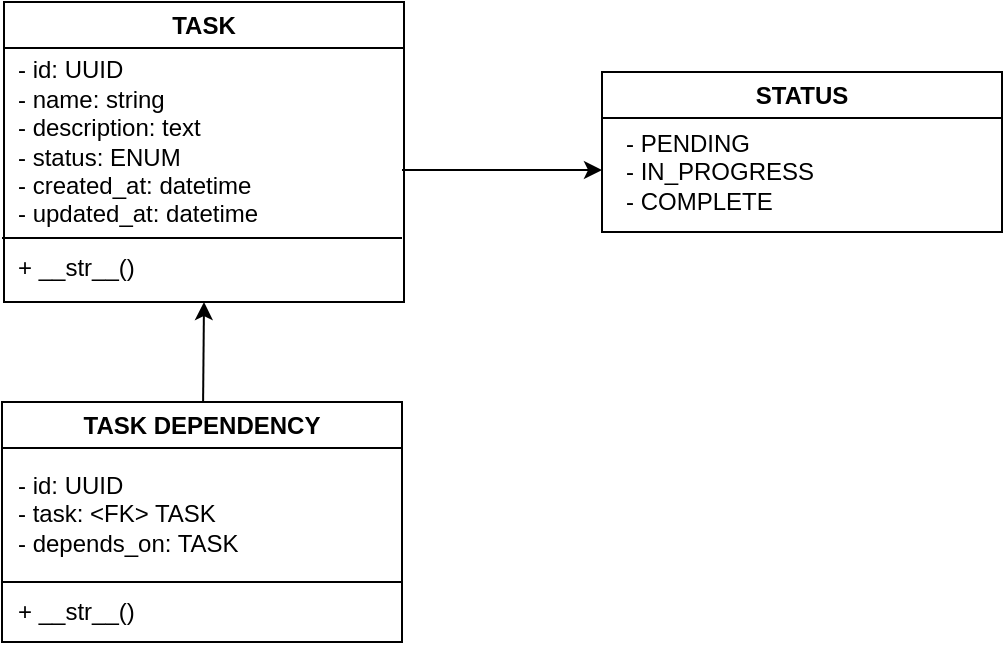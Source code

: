 <mxfile version="27.0.6">
  <diagram name="Page-1" id="eBwsoWk5RnooKokPJa3m">
    <mxGraphModel dx="1034" dy="536" grid="1" gridSize="10" guides="1" tooltips="1" connect="1" arrows="1" fold="1" page="1" pageScale="1" pageWidth="850" pageHeight="1100" math="0" shadow="0">
      <root>
        <mxCell id="0" />
        <mxCell id="1" parent="0" />
        <mxCell id="20JYD9eVNZQbajboZYsI-16" value="" style="group" vertex="1" connectable="0" parent="1">
          <mxGeometry x="160" y="40" width="500" height="320" as="geometry" />
        </mxCell>
        <mxCell id="20JYD9eVNZQbajboZYsI-5" value="" style="group" vertex="1" connectable="0" parent="20JYD9eVNZQbajboZYsI-16">
          <mxGeometry x="144" width="201" height="150" as="geometry" />
        </mxCell>
        <mxCell id="20JYD9eVNZQbajboZYsI-6" value="" style="group" vertex="1" connectable="0" parent="20JYD9eVNZQbajboZYsI-5">
          <mxGeometry x="-144" width="201" height="150" as="geometry" />
        </mxCell>
        <mxCell id="20JYD9eVNZQbajboZYsI-1" value="TASK" style="swimlane;whiteSpace=wrap;html=1;" vertex="1" parent="20JYD9eVNZQbajboZYsI-6">
          <mxGeometry x="1" width="200" height="150" as="geometry" />
        </mxCell>
        <mxCell id="20JYD9eVNZQbajboZYsI-2" value="- id: UUID&lt;div&gt;- name: string&lt;/div&gt;&lt;div&gt;- description: text&lt;/div&gt;&lt;div&gt;- status: ENUM&lt;/div&gt;&lt;div&gt;- created_at: datetime&lt;/div&gt;&lt;div&gt;- updated_at: datetime&lt;/div&gt;" style="text;html=1;align=left;verticalAlign=middle;resizable=0;points=[];autosize=1;strokeColor=none;fillColor=none;" vertex="1" parent="20JYD9eVNZQbajboZYsI-1">
          <mxGeometry x="5" y="20" width="140" height="100" as="geometry" />
        </mxCell>
        <mxCell id="20JYD9eVNZQbajboZYsI-4" value="+ __str__()" style="text;html=1;align=left;verticalAlign=middle;resizable=0;points=[];autosize=1;strokeColor=none;fillColor=none;" vertex="1" parent="20JYD9eVNZQbajboZYsI-1">
          <mxGeometry x="5" y="118" width="80" height="30" as="geometry" />
        </mxCell>
        <mxCell id="20JYD9eVNZQbajboZYsI-3" value="" style="endArrow=none;html=1;rounded=0;" edge="1" parent="20JYD9eVNZQbajboZYsI-6">
          <mxGeometry width="50" height="50" relative="1" as="geometry">
            <mxPoint y="118" as="sourcePoint" />
            <mxPoint x="200" y="118" as="targetPoint" />
          </mxGeometry>
        </mxCell>
        <mxCell id="20JYD9eVNZQbajboZYsI-7" value="STATUS" style="swimlane;whiteSpace=wrap;html=1;" vertex="1" parent="20JYD9eVNZQbajboZYsI-16">
          <mxGeometry x="300" y="35" width="200" height="80" as="geometry" />
        </mxCell>
        <mxCell id="20JYD9eVNZQbajboZYsI-8" value="- PENDING&lt;div&gt;- IN_PROGRESS&lt;/div&gt;&lt;div&gt;- COMPLETE&lt;/div&gt;" style="text;html=1;align=left;verticalAlign=middle;resizable=0;points=[];autosize=1;strokeColor=none;fillColor=none;" vertex="1" parent="20JYD9eVNZQbajboZYsI-7">
          <mxGeometry x="10" y="20" width="120" height="60" as="geometry" />
        </mxCell>
        <mxCell id="20JYD9eVNZQbajboZYsI-13" value="" style="group" vertex="1" connectable="0" parent="20JYD9eVNZQbajboZYsI-16">
          <mxGeometry y="200" width="200" height="120" as="geometry" />
        </mxCell>
        <mxCell id="20JYD9eVNZQbajboZYsI-9" value="TASK DEPENDENCY" style="swimlane;whiteSpace=wrap;html=1;" vertex="1" parent="20JYD9eVNZQbajboZYsI-13">
          <mxGeometry width="200" height="120" as="geometry" />
        </mxCell>
        <mxCell id="20JYD9eVNZQbajboZYsI-10" value="- id: UUID&lt;div&gt;- task: &amp;lt;FK&amp;gt; TASK&lt;/div&gt;&lt;div&gt;- depends_on: TASK&lt;/div&gt;" style="text;html=1;align=left;verticalAlign=middle;resizable=0;points=[];autosize=1;strokeColor=none;fillColor=none;" vertex="1" parent="20JYD9eVNZQbajboZYsI-9">
          <mxGeometry x="6" y="26" width="130" height="60" as="geometry" />
        </mxCell>
        <mxCell id="20JYD9eVNZQbajboZYsI-12" value="+ __str__()" style="text;html=1;align=left;verticalAlign=middle;resizable=0;points=[];autosize=1;strokeColor=none;fillColor=none;" vertex="1" parent="20JYD9eVNZQbajboZYsI-9">
          <mxGeometry x="6" y="90" width="80" height="30" as="geometry" />
        </mxCell>
        <mxCell id="20JYD9eVNZQbajboZYsI-11" value="" style="endArrow=none;html=1;rounded=0;exitX=0;exitY=0.75;exitDx=0;exitDy=0;entryX=1;entryY=0.75;entryDx=0;entryDy=0;" edge="1" parent="20JYD9eVNZQbajboZYsI-13" source="20JYD9eVNZQbajboZYsI-9" target="20JYD9eVNZQbajboZYsI-9">
          <mxGeometry width="50" height="50" relative="1" as="geometry">
            <mxPoint x="220" y="50" as="sourcePoint" />
            <mxPoint x="270" as="targetPoint" />
          </mxGeometry>
        </mxCell>
        <mxCell id="20JYD9eVNZQbajboZYsI-14" value="" style="endArrow=classic;html=1;rounded=0;entryX=0.5;entryY=1;entryDx=0;entryDy=0;" edge="1" parent="20JYD9eVNZQbajboZYsI-16" source="20JYD9eVNZQbajboZYsI-9" target="20JYD9eVNZQbajboZYsI-1">
          <mxGeometry width="50" height="50" relative="1" as="geometry">
            <mxPoint x="220" y="250" as="sourcePoint" />
            <mxPoint x="270" y="200" as="targetPoint" />
          </mxGeometry>
        </mxCell>
        <mxCell id="20JYD9eVNZQbajboZYsI-15" value="" style="endArrow=classic;html=1;rounded=0;entryX=0;entryY=0.75;entryDx=0;entryDy=0;" edge="1" parent="20JYD9eVNZQbajboZYsI-16">
          <mxGeometry width="50" height="50" relative="1" as="geometry">
            <mxPoint x="200" y="84" as="sourcePoint" />
            <mxPoint x="300" y="84" as="targetPoint" />
          </mxGeometry>
        </mxCell>
      </root>
    </mxGraphModel>
  </diagram>
</mxfile>
